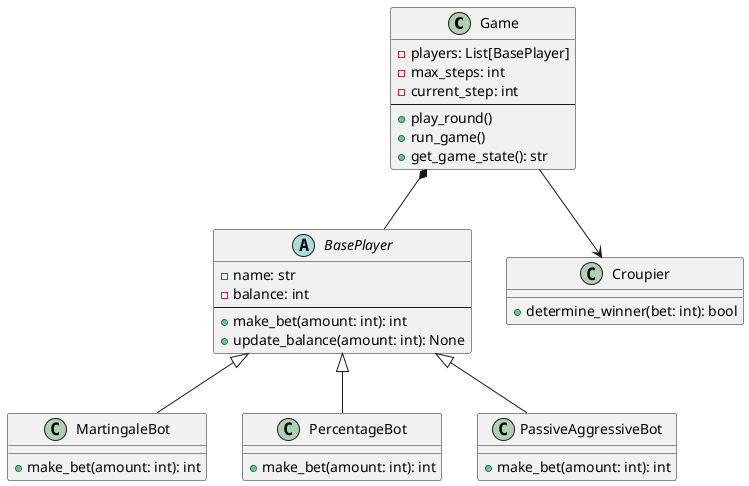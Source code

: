 @startuml

class Game {
    - players: List[BasePlayer]
    - max_steps: int
    - current_step: int
    --
    + play_round()
    + run_game()
    + get_game_state(): str
}

abstract class BasePlayer {
    - name: str
    - balance: int
    --
    + make_bet(amount: int): int
    + update_balance(amount: int): None
}

class MartingaleBot {
    + make_bet(amount: int): int
}

class PercentageBot {
    + make_bet(amount: int): int
}

class PassiveAggressiveBot {
    + make_bet(amount: int): int
}

class Croupier {
    + determine_winner(bet: int): bool
}

Game *-- BasePlayer
BasePlayer <|-- MartingaleBot
BasePlayer <|-- PercentageBot
BasePlayer <|-- PassiveAggressiveBot
Game --> Croupier

@enduml
